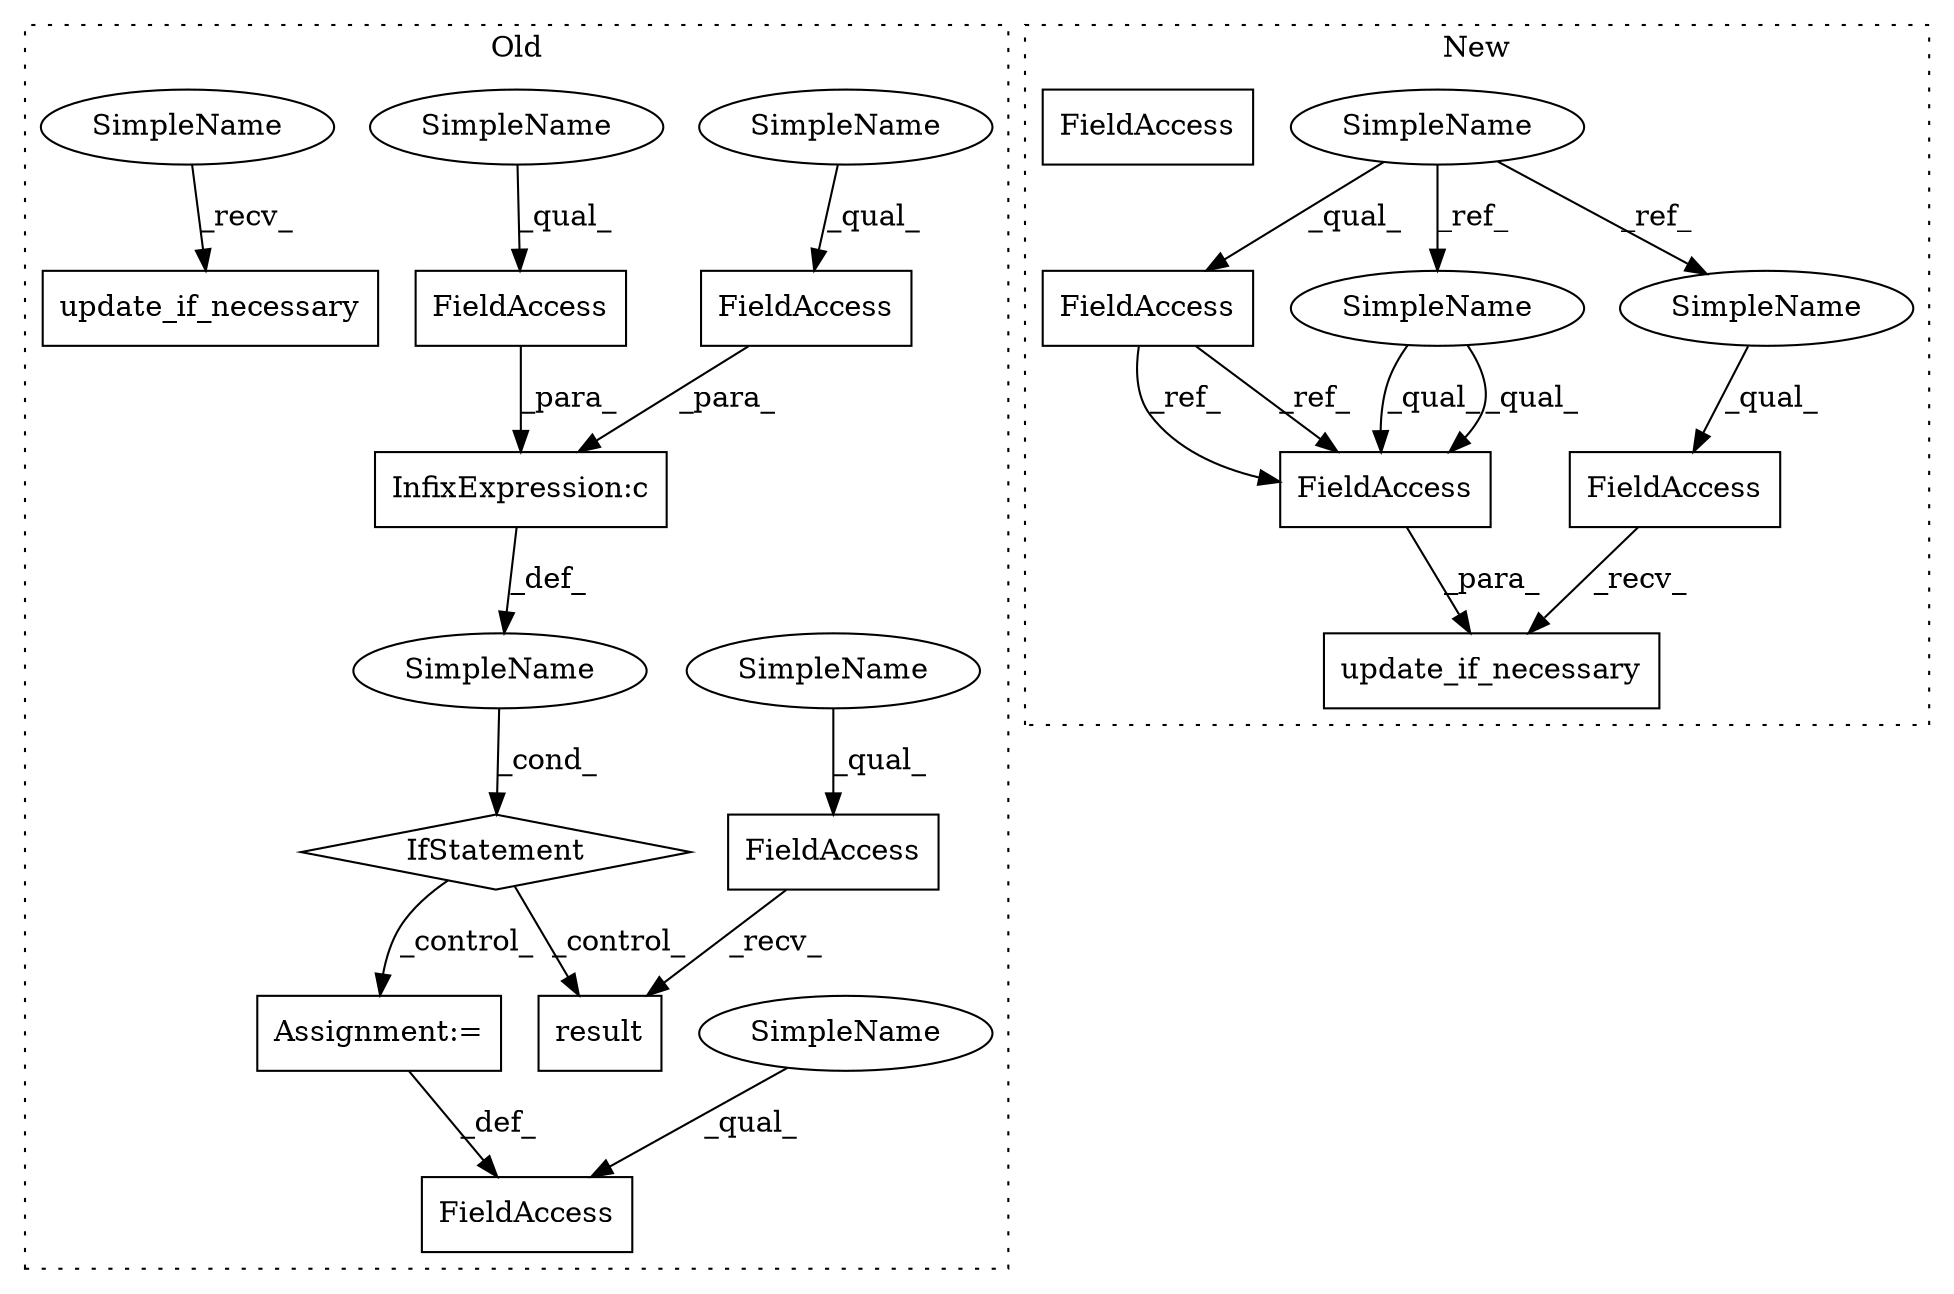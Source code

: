 digraph G {
subgraph cluster0 {
1 [label="IfStatement" a="25" s="7787,7830" l="4,2" shape="diamond"];
3 [label="InfixExpression:c" a="27" s="7808" l="4" shape="box"];
4 [label="SimpleName" a="42" s="" l="" shape="ellipse"];
5 [label="Assignment:=" a="7" s="7893" l="1" shape="box"];
6 [label="FieldAccess" a="22" s="7875" l="18" shape="box"];
7 [label="result" a="32" s="7859" l="8" shape="box"];
8 [label="FieldAccess" a="22" s="7812" l="18" shape="box"];
9 [label="FieldAccess" a="22" s="7791" l="17" shape="box"];
13 [label="FieldAccess" a="22" s="7840" l="18" shape="box"];
15 [label="update_if_necessary" a="32" s="8432" l="21" shape="box"];
19 [label="SimpleName" a="42" s="7875" l="4" shape="ellipse"];
20 [label="SimpleName" a="42" s="7840" l="4" shape="ellipse"];
21 [label="SimpleName" a="42" s="7791" l="4" shape="ellipse"];
22 [label="SimpleName" a="42" s="7812" l="4" shape="ellipse"];
23 [label="SimpleName" a="42" s="8427" l="4" shape="ellipse"];
label = "Old";
style="dotted";
}
subgraph cluster1 {
2 [label="update_if_necessary" a="32" s="8068,8094" l="20,1" shape="box"];
10 [label="FieldAccess" a="22" s="7706" l="6" shape="box"];
11 [label="SimpleName" a="42" s="7390" l="4" shape="ellipse"];
12 [label="FieldAccess" a="22" s="8048" l="19" shape="box"];
14 [label="FieldAccess" a="22" s="8088" l="6" shape="box"];
16 [label="FieldAccess" a="22" s="8088" l="6" shape="box"];
17 [label="SimpleName" a="42" s="8088" l="4" shape="ellipse"];
18 [label="SimpleName" a="42" s="8048" l="4" shape="ellipse"];
label = "New";
style="dotted";
}
1 -> 7 [label="_control_"];
1 -> 5 [label="_control_"];
3 -> 4 [label="_def_"];
4 -> 1 [label="_cond_"];
5 -> 6 [label="_def_"];
8 -> 3 [label="_para_"];
9 -> 3 [label="_para_"];
10 -> 16 [label="_ref_"];
10 -> 16 [label="_ref_"];
11 -> 17 [label="_ref_"];
11 -> 18 [label="_ref_"];
11 -> 10 [label="_qual_"];
12 -> 2 [label="_recv_"];
13 -> 7 [label="_recv_"];
16 -> 2 [label="_para_"];
17 -> 16 [label="_qual_"];
17 -> 16 [label="_qual_"];
18 -> 12 [label="_qual_"];
19 -> 6 [label="_qual_"];
20 -> 13 [label="_qual_"];
21 -> 9 [label="_qual_"];
22 -> 8 [label="_qual_"];
23 -> 15 [label="_recv_"];
}